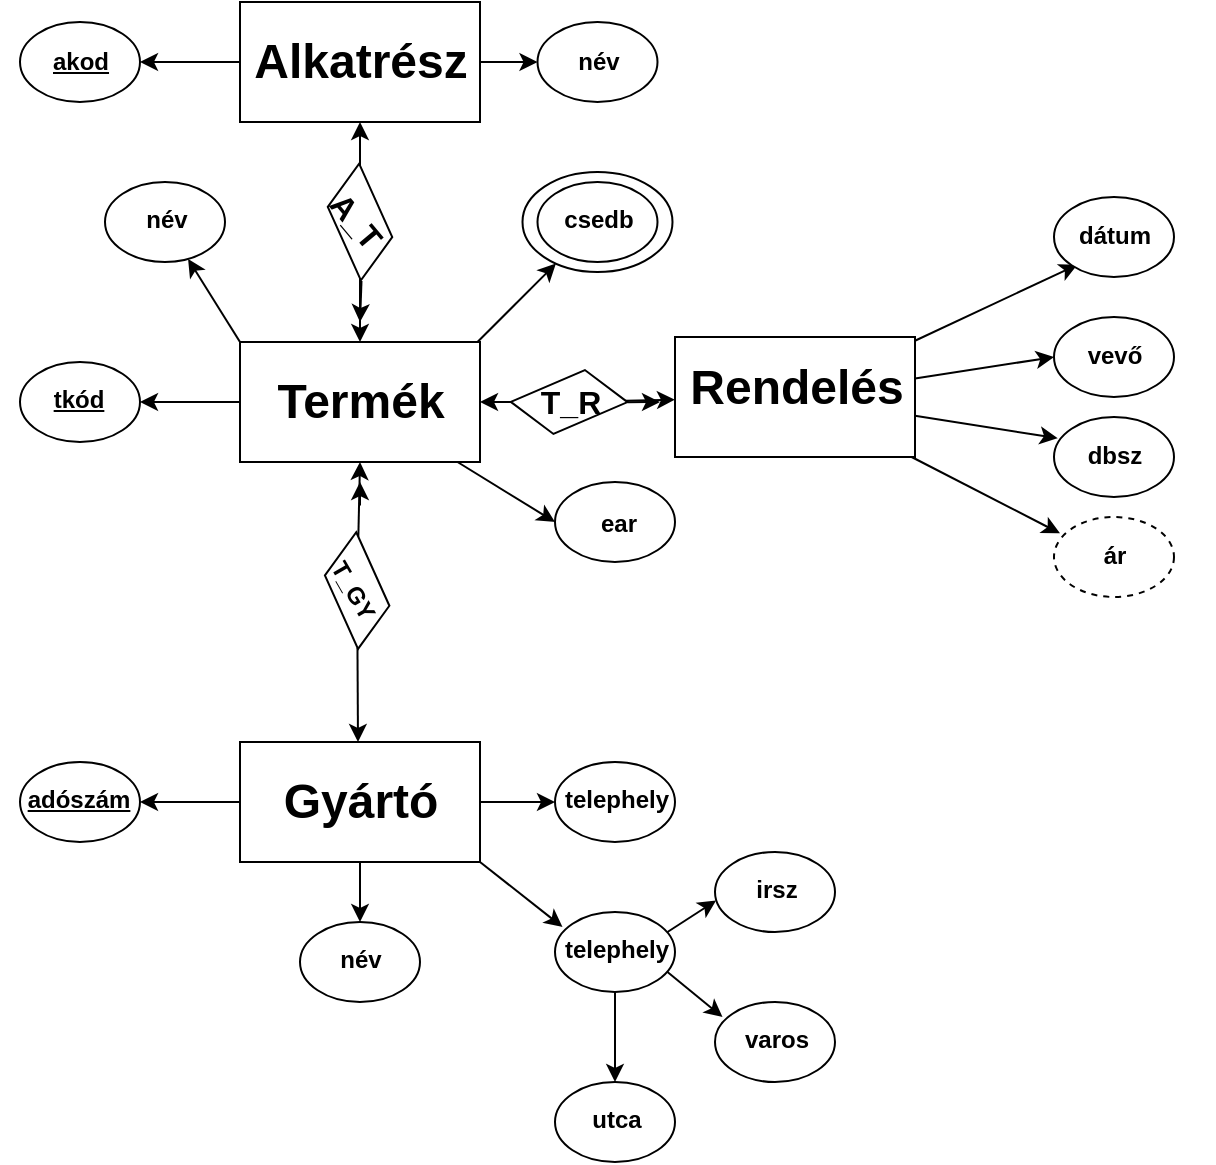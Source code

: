 <mxfile type="device" version="20.3.6"><diagram id="oGL51Zf16wJ7TUY63cjW" name="1 oldal"><mxGraphModel grid="1" dx="474" dy="264" gridSize="10" guides="1" tooltips="1" connect="1" arrows="1" fold="1" page="1" pageScale="1" pageWidth="827" pageHeight="1169" math="0" shadow="0"><root><mxCell id="0"/><mxCell id="1" parent="0"/><mxCell id="Xl1jDCkK__wDaWH6wrZb-132" value="" parent="1" style="edgeStyle=none;rounded=0;orthogonalLoop=1;jettySize=auto;html=1;fontSize=16;entryX=0.317;entryY=0.971;entryDx=0;entryDy=0;entryPerimeter=0;" edge="1" source="Xl1jDCkK__wDaWH6wrZb-124" target="Xl1jDCkK__wDaWH6wrZb-112"><mxGeometry as="geometry" relative="1"/></mxCell><mxCell id="Xl1jDCkK__wDaWH6wrZb-133" value="" parent="1" style="edgeStyle=none;rounded=0;orthogonalLoop=1;jettySize=auto;html=1;fontSize=16;entryX=0;entryY=0.5;entryDx=0;entryDy=0;" edge="1" source="Xl1jDCkK__wDaWH6wrZb-124" target="Xl1jDCkK__wDaWH6wrZb-104"><mxGeometry as="geometry" relative="1"/></mxCell><mxCell id="Xl1jDCkK__wDaWH6wrZb-134" value="" parent="1" style="edgeStyle=none;rounded=0;orthogonalLoop=1;jettySize=auto;html=1;fontSize=16;entryX=0.05;entryY=0.204;entryDx=0;entryDy=0;entryPerimeter=0;" edge="1" source="Xl1jDCkK__wDaWH6wrZb-124" target="Xl1jDCkK__wDaWH6wrZb-102"><mxGeometry as="geometry" relative="1"/></mxCell><mxCell id="Xl1jDCkK__wDaWH6wrZb-135" value="" parent="1" style="edgeStyle=none;rounded=0;orthogonalLoop=1;jettySize=auto;html=1;fontSize=16;" edge="1" source="Xl1jDCkK__wDaWH6wrZb-124" target="Xl1jDCkK__wDaWH6wrZb-114"><mxGeometry as="geometry" relative="1"/></mxCell><mxCell id="Xl1jDCkK__wDaWH6wrZb-124" value="" parent="1" style="rounded=0;whiteSpace=wrap;html=1;" vertex="1"><mxGeometry as="geometry" x="557.5" y="167.5" width="120" height="60"/></mxCell><mxCell id="Xl1jDCkK__wDaWH6wrZb-82" value="" parent="1" style="ellipse;whiteSpace=wrap;html=1;" vertex="1"><mxGeometry as="geometry" x="481.25" y="85" width="75" height="50"/></mxCell><mxCell id="Xl1jDCkK__wDaWH6wrZb-69" value="" parent="1" style="edgeStyle=none;rounded=0;orthogonalLoop=1;jettySize=auto;html=1;fontSize=12;entryX=0;entryY=0.5;entryDx=0;entryDy=0;" edge="1" source="Xl1jDCkK__wDaWH6wrZb-1" target="Xl1jDCkK__wDaWH6wrZb-30"><mxGeometry as="geometry" relative="1"/></mxCell><mxCell id="Xl1jDCkK__wDaWH6wrZb-70" value="" parent="1" style="edgeStyle=none;rounded=0;orthogonalLoop=1;jettySize=auto;html=1;fontSize=12;entryX=1;entryY=0.5;entryDx=0;entryDy=0;" edge="1" source="Xl1jDCkK__wDaWH6wrZb-1" target="Xl1jDCkK__wDaWH6wrZb-32"><mxGeometry as="geometry" relative="1"/></mxCell><mxCell id="Xl1jDCkK__wDaWH6wrZb-1" value="" parent="1" style="rounded=0;whiteSpace=wrap;html=1;" vertex="1"><mxGeometry as="geometry" x="340" y="170" width="120" height="60"/></mxCell><mxCell id="Xl1jDCkK__wDaWH6wrZb-2" value="Termék" parent="1" style="text;strokeColor=none;fillColor=none;html=1;fontSize=24;fontStyle=1;verticalAlign=middle;align=center;" vertex="1"><mxGeometry as="geometry" x="350" y="180" width="100" height="40"/></mxCell><mxCell id="Xl1jDCkK__wDaWH6wrZb-72" value="" parent="1" style="edgeStyle=none;rounded=0;orthogonalLoop=1;jettySize=auto;html=1;fontSize=12;entryX=1;entryY=0.5;entryDx=0;entryDy=0;" edge="1" source="Xl1jDCkK__wDaWH6wrZb-3" target="Xl1jDCkK__wDaWH6wrZb-20"><mxGeometry as="geometry" relative="1"/></mxCell><mxCell id="Xl1jDCkK__wDaWH6wrZb-74" value="" parent="1" style="edgeStyle=none;rounded=0;orthogonalLoop=1;jettySize=auto;html=1;fontSize=12;entryX=0;entryY=0.5;entryDx=0;entryDy=0;" edge="1" source="Xl1jDCkK__wDaWH6wrZb-3" target="Xl1jDCkK__wDaWH6wrZb-47"><mxGeometry as="geometry" relative="1"/></mxCell><mxCell id="Xl1jDCkK__wDaWH6wrZb-75" value="" parent="1" style="edgeStyle=none;rounded=0;orthogonalLoop=1;jettySize=auto;html=1;fontSize=12;" edge="1" source="Xl1jDCkK__wDaWH6wrZb-3" target="Xl1jDCkK__wDaWH6wrZb-28"><mxGeometry as="geometry" relative="1"/></mxCell><mxCell id="Xl1jDCkK__wDaWH6wrZb-3" value="" parent="1" style="rounded=0;whiteSpace=wrap;html=1;" vertex="1"><mxGeometry as="geometry" x="340" y="370" width="120" height="60"/></mxCell><mxCell id="Xl1jDCkK__wDaWH6wrZb-4" value="Gyártó" parent="1" style="text;strokeColor=none;fillColor=none;html=1;fontSize=24;fontStyle=1;verticalAlign=middle;align=center;" vertex="1"><mxGeometry as="geometry" x="350" y="380" width="100" height="40"/></mxCell><mxCell id="Xl1jDCkK__wDaWH6wrZb-66" value="" parent="1" style="edgeStyle=none;rounded=0;orthogonalLoop=1;jettySize=auto;html=1;fontSize=12;" edge="1" source="Xl1jDCkK__wDaWH6wrZb-5"><mxGeometry as="geometry" relative="1"><mxPoint as="targetPoint" x="400" y="230"/></mxGeometry></mxCell><mxCell id="Xl1jDCkK__wDaWH6wrZb-67" value="" parent="1" style="edgeStyle=none;rounded=0;orthogonalLoop=1;jettySize=auto;html=1;fontSize=12;" edge="1" source="Xl1jDCkK__wDaWH6wrZb-5"><mxGeometry as="geometry" relative="1"><mxPoint as="targetPoint" x="399" y="370"/></mxGeometry></mxCell><mxCell id="Xl1jDCkK__wDaWH6wrZb-5" value="" parent="1" style="shape=parallelogram;perimeter=parallelogramPerimeter;whiteSpace=wrap;html=1;fixedSize=1;rotation=126;" vertex="1"><mxGeometry as="geometry" x="375.24" y="276.79" width="46.67" height="35"/></mxCell><mxCell id="Xl1jDCkK__wDaWH6wrZb-18" value="" parent="1" style="ellipse;whiteSpace=wrap;html=1;" vertex="1"><mxGeometry as="geometry" x="497.5" y="455" width="60" height="40"/></mxCell><mxCell id="Xl1jDCkK__wDaWH6wrZb-19" value="" parent="1" style="ellipse;whiteSpace=wrap;html=1;" vertex="1"><mxGeometry as="geometry" x="370" y="460" width="60" height="40"/></mxCell><mxCell id="Xl1jDCkK__wDaWH6wrZb-20" value="" parent="1" style="ellipse;whiteSpace=wrap;html=1;" vertex="1"><mxGeometry as="geometry" x="230" y="380" width="60" height="40"/></mxCell><mxCell id="Xl1jDCkK__wDaWH6wrZb-27" value="&lt;font style=&quot;font-size: 12px;&quot;&gt;&lt;u&gt;adószám&lt;/u&gt;&lt;/font&gt;" parent="1" style="text;strokeColor=none;fillColor=none;html=1;fontSize=24;fontStyle=1;verticalAlign=middle;align=center;" vertex="1"><mxGeometry as="geometry" x="230" y="380" width="57.5" height="30"/></mxCell><mxCell id="Xl1jDCkK__wDaWH6wrZb-28" value="&lt;font style=&quot;font-size: 12px;&quot;&gt;név&lt;/font&gt;" parent="1" style="text;strokeColor=none;fillColor=none;html=1;fontSize=24;fontStyle=1;verticalAlign=middle;align=center;" vertex="1"><mxGeometry as="geometry" x="362.5" y="460" width="75" height="30"/></mxCell><mxCell id="Xl1jDCkK__wDaWH6wrZb-30" value="" parent="1" style="ellipse;whiteSpace=wrap;html=1;" vertex="1"><mxGeometry as="geometry" x="497.5" y="240" width="60" height="40"/></mxCell><mxCell id="Xl1jDCkK__wDaWH6wrZb-31" value="" parent="1" style="ellipse;whiteSpace=wrap;html=1;" vertex="1"><mxGeometry as="geometry" x="272.5" y="90" width="60" height="40"/></mxCell><mxCell id="Xl1jDCkK__wDaWH6wrZb-32" value="" parent="1" style="ellipse;whiteSpace=wrap;html=1;" vertex="1"><mxGeometry as="geometry" x="230" y="180" width="60" height="40"/></mxCell><mxCell id="Xl1jDCkK__wDaWH6wrZb-33" value="&lt;font style=&quot;font-size: 12px;&quot;&gt;&lt;u&gt;tkód&lt;/u&gt;&lt;/font&gt;" parent="1" style="text;strokeColor=none;fillColor=none;html=1;fontSize=24;fontStyle=1;verticalAlign=middle;align=center;" vertex="1"><mxGeometry as="geometry" x="230" y="180" width="57.5" height="30"/></mxCell><mxCell id="Xl1jDCkK__wDaWH6wrZb-40" value="&lt;font style=&quot;font-size: 12px;&quot;&gt;név&lt;/font&gt;" parent="1" style="text;strokeColor=none;fillColor=none;html=1;fontSize=24;fontStyle=1;verticalAlign=middle;align=center;" vertex="1"><mxGeometry as="geometry" x="265" y="90" width="75" height="30"/></mxCell><mxCell id="Xl1jDCkK__wDaWH6wrZb-41" value="&lt;font style=&quot;font-size: 12px;&quot;&gt;ear&lt;/font&gt;" parent="1" style="text;strokeColor=none;fillColor=none;html=1;fontSize=24;fontStyle=1;verticalAlign=middle;align=center;" vertex="1"><mxGeometry as="geometry" x="500" y="241.79" width="57.5" height="30"/></mxCell><mxCell id="Xl1jDCkK__wDaWH6wrZb-46" value="&lt;font style=&quot;font-size: 12px;&quot;&gt;T_GY&lt;/font&gt;" parent="1" style="text;strokeColor=none;fillColor=none;html=1;fontSize=24;fontStyle=1;verticalAlign=middle;align=center;rotation=60;" vertex="1"><mxGeometry as="geometry" x="350" y="271.79" width="100" height="40"/></mxCell><mxCell id="Xl1jDCkK__wDaWH6wrZb-47" value="" parent="1" style="ellipse;whiteSpace=wrap;html=1;" vertex="1"><mxGeometry as="geometry" x="497.5" y="380" width="60" height="40"/></mxCell><mxCell id="Xl1jDCkK__wDaWH6wrZb-29" value="&lt;font style=&quot;font-size: 12px;&quot;&gt;telephely&lt;/font&gt;" parent="1" style="text;strokeColor=none;fillColor=none;html=1;fontSize=24;fontStyle=1;verticalAlign=middle;align=center;" vertex="1"><mxGeometry as="geometry" x="490" y="380" width="75" height="30"/></mxCell><mxCell id="Xl1jDCkK__wDaWH6wrZb-52" value="&lt;font style=&quot;font-size: 12px;&quot;&gt;telephely&lt;/font&gt;" parent="1" style="text;strokeColor=none;fillColor=none;html=1;fontSize=24;fontStyle=1;verticalAlign=middle;align=center;" vertex="1"><mxGeometry as="geometry" x="501.25" y="455" width="52.5" height="30"/></mxCell><mxCell id="Xl1jDCkK__wDaWH6wrZb-53" value="" parent="1" style="ellipse;whiteSpace=wrap;html=1;" vertex="1"><mxGeometry as="geometry" x="577.5" y="500" width="60" height="40"/></mxCell><mxCell id="Xl1jDCkK__wDaWH6wrZb-54" value="" parent="1" style="ellipse;whiteSpace=wrap;html=1;" vertex="1"><mxGeometry as="geometry" x="497.5" y="540" width="60" height="40"/></mxCell><mxCell id="Xl1jDCkK__wDaWH6wrZb-55" value="" parent="1" style="ellipse;whiteSpace=wrap;html=1;" vertex="1"><mxGeometry as="geometry" x="577.5" y="425" width="60" height="40"/></mxCell><mxCell id="Xl1jDCkK__wDaWH6wrZb-59" value="&lt;font style=&quot;font-size: 12px;&quot;&gt;irsz&lt;/font&gt;" parent="1" style="text;strokeColor=none;fillColor=none;html=1;fontSize=24;fontStyle=1;verticalAlign=middle;align=center;" vertex="1"><mxGeometry as="geometry" x="581.25" y="425" width="52.5" height="30"/></mxCell><mxCell id="Xl1jDCkK__wDaWH6wrZb-60" value="&lt;font style=&quot;font-size: 12px;&quot;&gt;varos&lt;/font&gt;" parent="1" style="text;strokeColor=none;fillColor=none;html=1;fontSize=24;fontStyle=1;verticalAlign=middle;align=center;" vertex="1"><mxGeometry as="geometry" x="581.25" y="500" width="52.5" height="30"/></mxCell><mxCell id="Xl1jDCkK__wDaWH6wrZb-61" value="&lt;font style=&quot;font-size: 12px;&quot;&gt;utca&lt;/font&gt;" parent="1" style="text;strokeColor=none;fillColor=none;html=1;fontSize=24;fontStyle=1;verticalAlign=middle;align=center;" vertex="1"><mxGeometry as="geometry" x="501.25" y="540" width="52.5" height="30"/></mxCell><mxCell id="Xl1jDCkK__wDaWH6wrZb-68" value="" parent="1" style="edgeStyle=none;rounded=0;orthogonalLoop=1;jettySize=auto;html=1;fontSize=12;" edge="1" source="Xl1jDCkK__wDaWH6wrZb-46"><mxGeometry as="geometry" relative="1"><mxPoint as="sourcePoint" x="409.17" y="277.427"/><mxPoint as="targetPoint" x="400" y="240"/></mxGeometry></mxCell><mxCell id="Xl1jDCkK__wDaWH6wrZb-71" value="" parent="1" style="edgeStyle=none;rounded=0;orthogonalLoop=1;jettySize=auto;html=1;fontSize=12;exitX=0;exitY=0;exitDx=0;exitDy=0;" edge="1" source="Xl1jDCkK__wDaWH6wrZb-1" target="Xl1jDCkK__wDaWH6wrZb-31"><mxGeometry as="geometry" relative="1"><mxPoint as="sourcePoint" x="350" y="210"/><mxPoint as="targetPoint" x="300.0" y="210"/></mxGeometry></mxCell><mxCell id="Xl1jDCkK__wDaWH6wrZb-76" value="" parent="1" style="edgeStyle=none;rounded=0;orthogonalLoop=1;jettySize=auto;html=1;fontSize=12;entryX=0;entryY=0.25;entryDx=0;entryDy=0;" edge="1" target="Xl1jDCkK__wDaWH6wrZb-52"><mxGeometry as="geometry" relative="1"><mxPoint as="sourcePoint" x="460" y="430"/><mxPoint as="targetPoint" x="497.5" y="430"/></mxGeometry></mxCell><mxCell id="Xl1jDCkK__wDaWH6wrZb-77" value="" parent="1" style="edgeStyle=none;rounded=0;orthogonalLoop=1;jettySize=auto;html=1;fontSize=12;entryX=0.5;entryY=0;entryDx=0;entryDy=0;exitX=0.5;exitY=1;exitDx=0;exitDy=0;" edge="1" source="Xl1jDCkK__wDaWH6wrZb-18" target="Xl1jDCkK__wDaWH6wrZb-61"><mxGeometry as="geometry" relative="1"><mxPoint as="sourcePoint" x="470" y="440"/><mxPoint as="targetPoint" x="511.25" y="472.5"/></mxGeometry></mxCell><mxCell id="Xl1jDCkK__wDaWH6wrZb-78" value="" parent="1" style="edgeStyle=none;rounded=0;orthogonalLoop=1;jettySize=auto;html=1;fontSize=12;exitX=1;exitY=1;exitDx=0;exitDy=0;entryX=0;entryY=0.25;entryDx=0;entryDy=0;" edge="1" source="Xl1jDCkK__wDaWH6wrZb-52" target="Xl1jDCkK__wDaWH6wrZb-60"><mxGeometry as="geometry" relative="1"><mxPoint as="sourcePoint" x="557.5" y="470.0"/><mxPoint as="targetPoint" x="557.5" y="515"/></mxGeometry></mxCell><mxCell id="Xl1jDCkK__wDaWH6wrZb-79" value="" parent="1" style="edgeStyle=none;rounded=0;orthogonalLoop=1;jettySize=auto;html=1;fontSize=12;exitX=1;exitY=1;exitDx=0;exitDy=0;entryX=0.009;entryY=0.607;entryDx=0;entryDy=0;entryPerimeter=0;" edge="1" target="Xl1jDCkK__wDaWH6wrZb-55"><mxGeometry as="geometry" relative="1"><mxPoint as="sourcePoint" x="553.75" y="465.0"/><mxPoint as="targetPoint" x="581.25" y="487.5"/></mxGeometry></mxCell><mxCell id="Xl1jDCkK__wDaWH6wrZb-81" value="" parent="1" style="ellipse;whiteSpace=wrap;html=1;" vertex="1"><mxGeometry as="geometry" x="488.75" y="90" width="60" height="40"/></mxCell><mxCell id="Xl1jDCkK__wDaWH6wrZb-83" value="&lt;font style=&quot;font-size: 12px;&quot;&gt;csedb&lt;/font&gt;" parent="1" style="text;strokeColor=none;fillColor=none;html=1;fontSize=24;fontStyle=1;verticalAlign=middle;align=center;" vertex="1"><mxGeometry as="geometry" x="481.25" y="90" width="75" height="30"/></mxCell><mxCell id="Xl1jDCkK__wDaWH6wrZb-84" value="" parent="1" style="edgeStyle=none;rounded=0;orthogonalLoop=1;jettySize=auto;html=1;fontSize=12;" edge="1" target="Xl1jDCkK__wDaWH6wrZb-82"><mxGeometry as="geometry" relative="1"><mxPoint as="sourcePoint" x="458.75" y="170"/><mxPoint as="targetPoint" x="488.75" y="170"/></mxGeometry></mxCell><mxCell id="Xl1jDCkK__wDaWH6wrZb-95" value="" parent="1" style="edgeStyle=none;rounded=0;orthogonalLoop=1;jettySize=auto;html=1;fontSize=16;" edge="1" source="Xl1jDCkK__wDaWH6wrZb-85" target="Xl1jDCkK__wDaWH6wrZb-93"><mxGeometry as="geometry" relative="1"/></mxCell><mxCell id="Xl1jDCkK__wDaWH6wrZb-96" value="" parent="1" style="edgeStyle=none;rounded=0;orthogonalLoop=1;jettySize=auto;html=1;fontSize=16;" edge="1" source="Xl1jDCkK__wDaWH6wrZb-85" target="Xl1jDCkK__wDaWH6wrZb-94"><mxGeometry as="geometry" relative="1"/></mxCell><mxCell id="Xl1jDCkK__wDaWH6wrZb-85" value="" parent="1" style="rounded=0;whiteSpace=wrap;html=1;" vertex="1"><mxGeometry as="geometry" x="340" width="120" height="60"/></mxCell><mxCell id="Xl1jDCkK__wDaWH6wrZb-86" value="Alkatrész" parent="1" style="text;strokeColor=none;fillColor=none;html=1;fontSize=24;fontStyle=1;verticalAlign=middle;align=center;" vertex="1"><mxGeometry as="geometry" x="350" y="10" width="100" height="40"/></mxCell><mxCell id="Xl1jDCkK__wDaWH6wrZb-88" value="" parent="1" style="edgeStyle=none;rounded=0;orthogonalLoop=1;jettySize=auto;html=1;fontSize=12;" edge="1" source="Xl1jDCkK__wDaWH6wrZb-87"><mxGeometry as="geometry" relative="1"><mxPoint as="targetPoint" x="400" y="60"/></mxGeometry></mxCell><mxCell id="Xl1jDCkK__wDaWH6wrZb-89" value="" parent="1" style="edgeStyle=none;rounded=0;orthogonalLoop=1;jettySize=auto;html=1;fontSize=12;" edge="1" source="Xl1jDCkK__wDaWH6wrZb-87"><mxGeometry as="geometry" relative="1"><mxPoint as="targetPoint" x="400" y="170"/></mxGeometry></mxCell><mxCell id="Xl1jDCkK__wDaWH6wrZb-87" value="" parent="1" style="shape=parallelogram;perimeter=parallelogramPerimeter;whiteSpace=wrap;html=1;fixedSize=1;rotation=126;" vertex="1"><mxGeometry as="geometry" x="376.67" y="92.5" width="46.67" height="35"/></mxCell><mxCell id="Xl1jDCkK__wDaWH6wrZb-91" value="&lt;font style=&quot;font-size: 16px;&quot;&gt;A_T&lt;/font&gt;" parent="1" style="text;strokeColor=none;fillColor=none;html=1;fontSize=24;fontStyle=1;verticalAlign=middle;align=center;rotation=50;" vertex="1"><mxGeometry as="geometry" x="350" y="87.5" width="100" height="40"/></mxCell><mxCell id="Xl1jDCkK__wDaWH6wrZb-92" value="" parent="1" style="edgeStyle=none;rounded=0;orthogonalLoop=1;jettySize=auto;html=1;fontSize=12;exitX=0.75;exitY=1;exitDx=0;exitDy=0;" edge="1" source="Xl1jDCkK__wDaWH6wrZb-91"><mxGeometry as="geometry" relative="1"><mxPoint as="sourcePoint" x="410.003" y="148.179"/><mxPoint as="targetPoint" x="400" y="160"/></mxGeometry></mxCell><mxCell id="Xl1jDCkK__wDaWH6wrZb-93" value="" parent="1" style="ellipse;whiteSpace=wrap;html=1;" vertex="1"><mxGeometry as="geometry" x="230" y="10" width="60" height="40"/></mxCell><mxCell id="Xl1jDCkK__wDaWH6wrZb-94" value="" parent="1" style="ellipse;whiteSpace=wrap;html=1;" vertex="1"><mxGeometry as="geometry" x="488.75" y="10" width="60" height="40"/></mxCell><mxCell id="Xl1jDCkK__wDaWH6wrZb-97" value="&lt;font style=&quot;font-size: 12px;&quot;&gt;&lt;u&gt;akod&lt;/u&gt;&lt;/font&gt;" parent="1" style="text;strokeColor=none;fillColor=none;html=1;fontSize=24;fontStyle=1;verticalAlign=middle;align=center;" vertex="1"><mxGeometry as="geometry" x="220" y="10" width="80" height="32"/></mxCell><mxCell id="Xl1jDCkK__wDaWH6wrZb-98" value="&lt;font style=&quot;font-size: 12px;&quot;&gt;név&lt;/font&gt;" parent="1" style="text;strokeColor=none;fillColor=none;html=1;fontSize=24;fontStyle=1;verticalAlign=middle;align=center;" vertex="1"><mxGeometry as="geometry" x="468.75" y="6" width="100" height="40"/></mxCell><mxCell id="Xl1jDCkK__wDaWH6wrZb-102" value="" parent="1" style="ellipse;whiteSpace=wrap;html=1;dashed=1;" vertex="1"><mxGeometry as="geometry" x="747" y="257.5" width="60" height="40"/></mxCell><mxCell id="Xl1jDCkK__wDaWH6wrZb-103" value="" parent="1" style="ellipse;whiteSpace=wrap;html=1;" vertex="1"><mxGeometry as="geometry" x="747" y="207.5" width="60" height="40"/></mxCell><mxCell id="Xl1jDCkK__wDaWH6wrZb-104" value="" parent="1" style="ellipse;whiteSpace=wrap;html=1;" vertex="1"><mxGeometry as="geometry" x="747" y="157.5" width="60" height="40"/></mxCell><mxCell id="Xl1jDCkK__wDaWH6wrZb-105" value="" parent="1" style="ellipse;whiteSpace=wrap;html=1;" vertex="1"><mxGeometry as="geometry" x="747" y="97.5" width="60" height="40"/></mxCell><mxCell id="Xl1jDCkK__wDaWH6wrZb-106" value="&lt;font style=&quot;font-size: 24px;&quot;&gt;Rendelés&lt;/font&gt;" parent="1" style="text;strokeColor=none;fillColor=none;html=1;fontSize=24;fontStyle=1;verticalAlign=middle;align=center;" vertex="1"><mxGeometry as="geometry" x="578.75" y="172.5" width="77.5" height="40"/></mxCell><mxCell id="Xl1jDCkK__wDaWH6wrZb-112" value="&lt;font style=&quot;font-size: 12px;&quot;&gt;dátum&lt;/font&gt;" parent="1" style="text;strokeColor=none;fillColor=none;html=1;fontSize=24;fontStyle=1;verticalAlign=middle;align=center;" vertex="1"><mxGeometry as="geometry" x="727" y="92.5" width="100" height="40"/></mxCell><mxCell id="Xl1jDCkK__wDaWH6wrZb-113" value="&lt;font style=&quot;font-size: 12px;&quot;&gt;vevő&lt;/font&gt;" parent="1" style="text;strokeColor=none;fillColor=none;html=1;fontSize=24;fontStyle=1;verticalAlign=middle;align=center;" vertex="1"><mxGeometry as="geometry" x="753.88" y="167.5" width="46.25" height="10"/></mxCell><mxCell id="Xl1jDCkK__wDaWH6wrZb-114" value="&lt;font style=&quot;font-size: 12px;&quot;&gt;dbsz&lt;/font&gt;" parent="1" style="text;strokeColor=none;fillColor=none;html=1;fontSize=24;fontStyle=1;verticalAlign=middle;align=center;" vertex="1"><mxGeometry as="geometry" x="748.88" y="217.5" width="56.24" height="10"/></mxCell><mxCell id="Xl1jDCkK__wDaWH6wrZb-115" value="&lt;font style=&quot;font-size: 12px;&quot;&gt;ár&lt;/font&gt;" parent="1" style="text;strokeColor=none;fillColor=none;html=1;fontSize=24;fontStyle=1;verticalAlign=middle;align=center;" vertex="1"><mxGeometry as="geometry" x="747" y="267.5" width="60" height="10"/></mxCell><mxCell id="Xl1jDCkK__wDaWH6wrZb-127" value="" parent="1" style="edgeStyle=none;rounded=0;orthogonalLoop=1;jettySize=auto;html=1;fontSize=24;entryX=1;entryY=0.5;entryDx=0;entryDy=0;" edge="1" source="Xl1jDCkK__wDaWH6wrZb-126" target="Xl1jDCkK__wDaWH6wrZb-1"><mxGeometry as="geometry" relative="1"/></mxCell><mxCell id="Xl1jDCkK__wDaWH6wrZb-128" value="" parent="1" style="edgeStyle=none;rounded=0;orthogonalLoop=1;jettySize=auto;html=1;fontSize=24;" edge="1" source="Xl1jDCkK__wDaWH6wrZb-126" target="Xl1jDCkK__wDaWH6wrZb-124"><mxGeometry as="geometry" relative="1"/></mxCell><mxCell id="Xl1jDCkK__wDaWH6wrZb-126" value="" parent="1" style="shape=parallelogram;perimeter=parallelogramPerimeter;whiteSpace=wrap;html=1;fixedSize=1;rotation=37;" vertex="1"><mxGeometry as="geometry" x="481.25" y="182.5" width="46.67" height="35"/></mxCell><mxCell id="Xl1jDCkK__wDaWH6wrZb-129" value="&lt;font style=&quot;font-size: 16px;&quot;&gt;T_R&lt;/font&gt;" parent="1" style="text;strokeColor=none;fillColor=none;html=1;fontSize=24;fontStyle=1;verticalAlign=middle;align=center;rotation=0;" vertex="1"><mxGeometry as="geometry" x="467.09" y="182.5" width="75" height="30"/></mxCell><mxCell id="Xl1jDCkK__wDaWH6wrZb-130" value="" parent="1" style="edgeStyle=none;rounded=0;orthogonalLoop=1;jettySize=auto;html=1;fontSize=24;exitX=1;exitY=0;exitDx=0;exitDy=0;" edge="1" source="Xl1jDCkK__wDaWH6wrZb-126"><mxGeometry as="geometry" relative="1"><mxPoint as="sourcePoint" x="540" y="209"/><mxPoint as="targetPoint" x="550" y="200"/></mxGeometry></mxCell></root></mxGraphModel></diagram></mxfile>